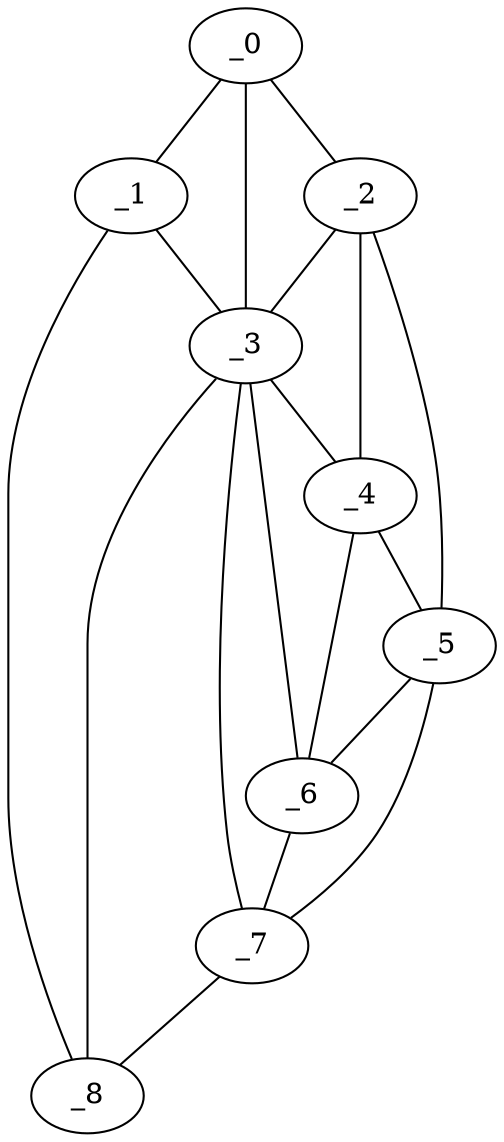 graph "obj80__355.gxl" {
	_0	 [x=5,
		y=48];
	_1	 [x=21,
		y=108];
	_0 -- _1	 [valence=1];
	_2	 [x=29,
		y=20];
	_0 -- _2	 [valence=1];
	_3	 [x=34,
		y=76];
	_0 -- _3	 [valence=2];
	_1 -- _3	 [valence=2];
	_8	 [x=126,
		y=103];
	_1 -- _8	 [valence=1];
	_2 -- _3	 [valence=2];
	_4	 [x=64,
		y=46];
	_2 -- _4	 [valence=1];
	_5	 [x=68,
		y=46];
	_2 -- _5	 [valence=1];
	_3 -- _4	 [valence=2];
	_6	 [x=72,
		y=57];
	_3 -- _6	 [valence=2];
	_7	 [x=123,
		y=91];
	_3 -- _7	 [valence=2];
	_3 -- _8	 [valence=1];
	_4 -- _5	 [valence=2];
	_4 -- _6	 [valence=1];
	_5 -- _6	 [valence=2];
	_5 -- _7	 [valence=1];
	_6 -- _7	 [valence=1];
	_7 -- _8	 [valence=1];
}
